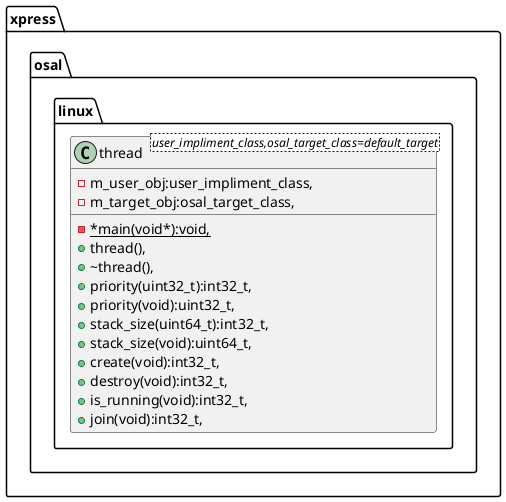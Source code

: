 @startuml

package xpress
{
    package osal{
        package linux{
            class thread<user_impliment_class,osal_target_class=default_target>{
                -m_user_obj:user_impliment_class,
                    -m_target_obj:osal_target_class,
                    -{static}*main(void*):void,
                    +thread(),
                    +~thread(),
                    +priority(uint32_t):int32_t,
                    +priority(void):uint32_t,
                    +stack_size(uint64_t):int32_t,
                    +stack_size(void):uint64_t,
                    +create(void):int32_t,
                    +destroy(void):int32_t,
                    +is_running(void):int32_t,
                    +join(void):int32_t,
            }
        }
    }
}

@enduml


